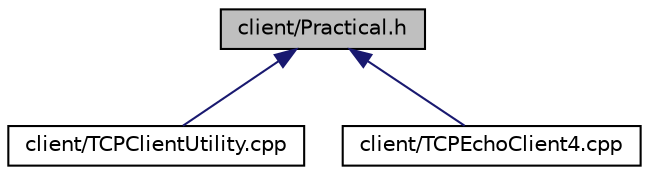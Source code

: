 digraph "client/Practical.h"
{
  edge [fontname="Helvetica",fontsize="10",labelfontname="Helvetica",labelfontsize="10"];
  node [fontname="Helvetica",fontsize="10",shape=record];
  Node1 [label="client/Practical.h",height=0.2,width=0.4,color="black", fillcolor="grey75", style="filled", fontcolor="black"];
  Node1 -> Node2 [dir="back",color="midnightblue",fontsize="10",style="solid",fontname="Helvetica"];
  Node2 [label="client/TCPClientUtility.cpp",height=0.2,width=0.4,color="black", fillcolor="white", style="filled",URL="$TCPClientUtility_8cpp.html"];
  Node1 -> Node3 [dir="back",color="midnightblue",fontsize="10",style="solid",fontname="Helvetica"];
  Node3 [label="client/TCPEchoClient4.cpp",height=0.2,width=0.4,color="black", fillcolor="white", style="filled",URL="$TCPEchoClient4_8cpp.html"];
}
